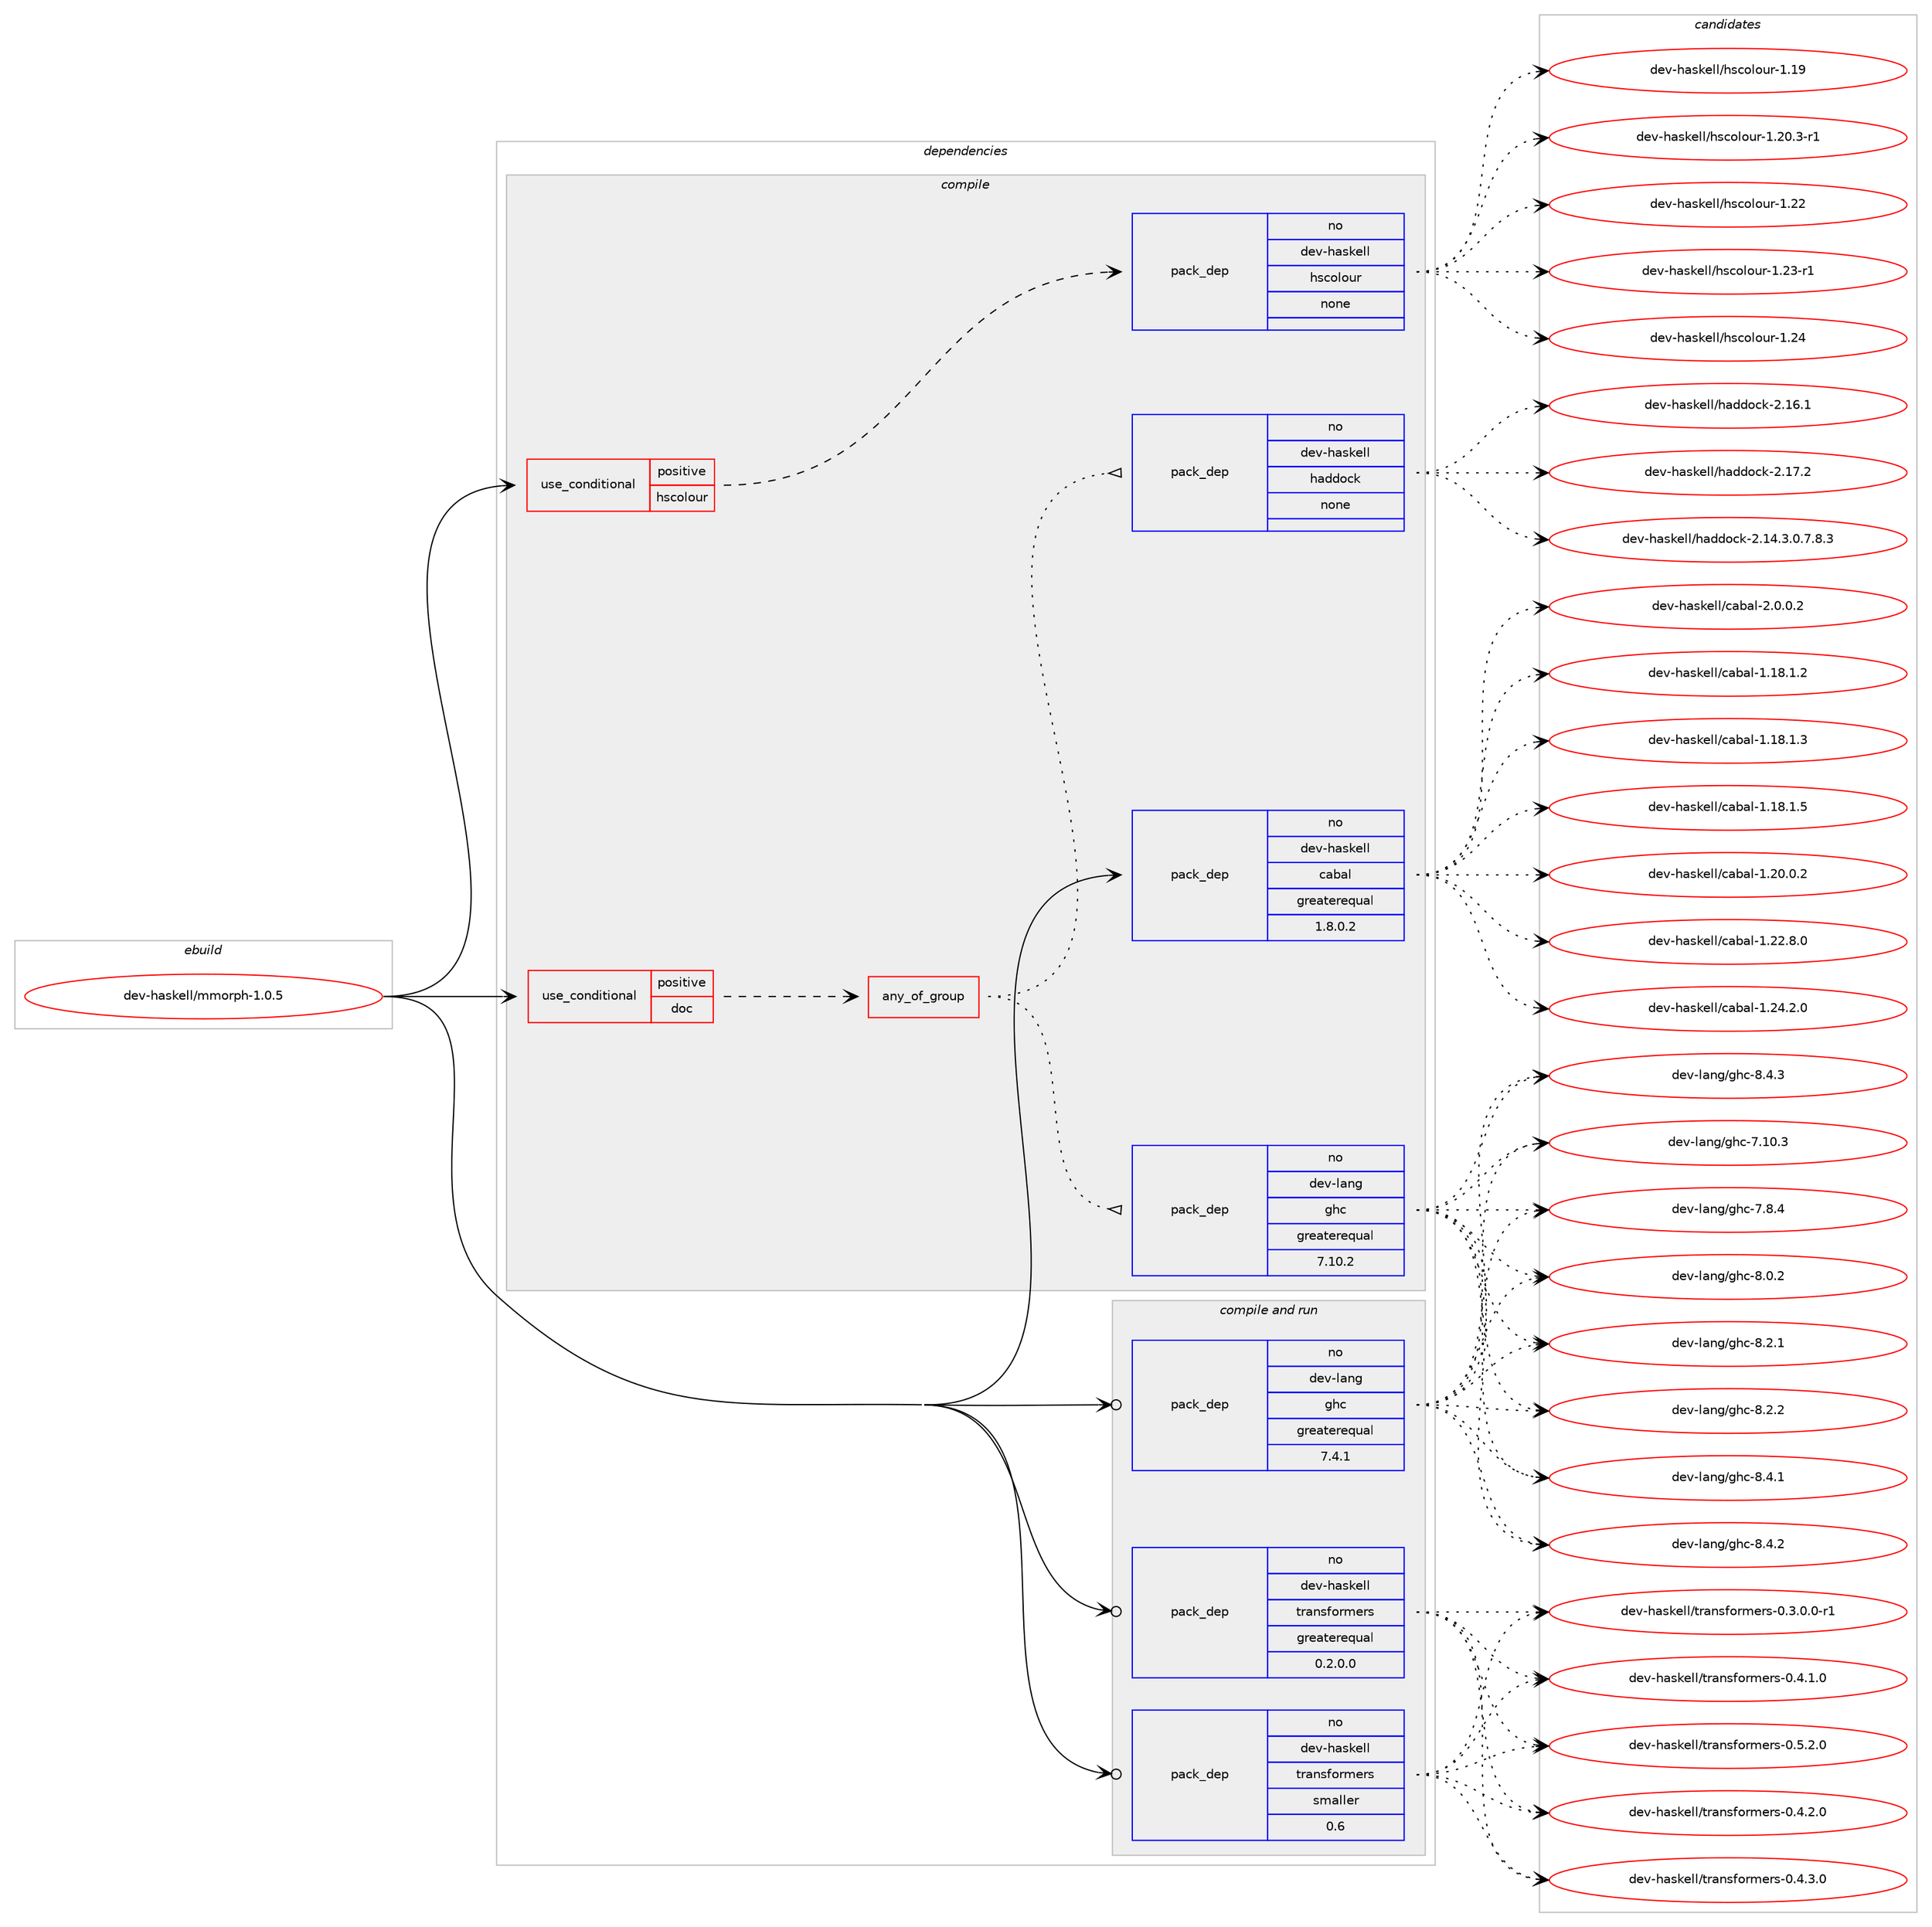 digraph prolog {

# *************
# Graph options
# *************

newrank=true;
concentrate=true;
compound=true;
graph [rankdir=LR,fontname=Helvetica,fontsize=10,ranksep=1.5];#, ranksep=2.5, nodesep=0.2];
edge  [arrowhead=vee];
node  [fontname=Helvetica,fontsize=10];

# **********
# The ebuild
# **********

subgraph cluster_leftcol {
color=gray;
rank=same;
label=<<i>ebuild</i>>;
id [label="dev-haskell/mmorph-1.0.5", color=red, width=4, href="../dev-haskell/mmorph-1.0.5.svg"];
}

# ****************
# The dependencies
# ****************

subgraph cluster_midcol {
color=gray;
label=<<i>dependencies</i>>;
subgraph cluster_compile {
fillcolor="#eeeeee";
style=filled;
label=<<i>compile</i>>;
subgraph cond360624 {
dependency1339075 [label=<<TABLE BORDER="0" CELLBORDER="1" CELLSPACING="0" CELLPADDING="4"><TR><TD ROWSPAN="3" CELLPADDING="10">use_conditional</TD></TR><TR><TD>positive</TD></TR><TR><TD>doc</TD></TR></TABLE>>, shape=none, color=red];
subgraph any21233 {
dependency1339076 [label=<<TABLE BORDER="0" CELLBORDER="1" CELLSPACING="0" CELLPADDING="4"><TR><TD CELLPADDING="10">any_of_group</TD></TR></TABLE>>, shape=none, color=red];subgraph pack956666 {
dependency1339077 [label=<<TABLE BORDER="0" CELLBORDER="1" CELLSPACING="0" CELLPADDING="4" WIDTH="220"><TR><TD ROWSPAN="6" CELLPADDING="30">pack_dep</TD></TR><TR><TD WIDTH="110">no</TD></TR><TR><TD>dev-haskell</TD></TR><TR><TD>haddock</TD></TR><TR><TD>none</TD></TR><TR><TD></TD></TR></TABLE>>, shape=none, color=blue];
}
dependency1339076:e -> dependency1339077:w [weight=20,style="dotted",arrowhead="oinv"];
subgraph pack956667 {
dependency1339078 [label=<<TABLE BORDER="0" CELLBORDER="1" CELLSPACING="0" CELLPADDING="4" WIDTH="220"><TR><TD ROWSPAN="6" CELLPADDING="30">pack_dep</TD></TR><TR><TD WIDTH="110">no</TD></TR><TR><TD>dev-lang</TD></TR><TR><TD>ghc</TD></TR><TR><TD>greaterequal</TD></TR><TR><TD>7.10.2</TD></TR></TABLE>>, shape=none, color=blue];
}
dependency1339076:e -> dependency1339078:w [weight=20,style="dotted",arrowhead="oinv"];
}
dependency1339075:e -> dependency1339076:w [weight=20,style="dashed",arrowhead="vee"];
}
id:e -> dependency1339075:w [weight=20,style="solid",arrowhead="vee"];
subgraph cond360625 {
dependency1339079 [label=<<TABLE BORDER="0" CELLBORDER="1" CELLSPACING="0" CELLPADDING="4"><TR><TD ROWSPAN="3" CELLPADDING="10">use_conditional</TD></TR><TR><TD>positive</TD></TR><TR><TD>hscolour</TD></TR></TABLE>>, shape=none, color=red];
subgraph pack956668 {
dependency1339080 [label=<<TABLE BORDER="0" CELLBORDER="1" CELLSPACING="0" CELLPADDING="4" WIDTH="220"><TR><TD ROWSPAN="6" CELLPADDING="30">pack_dep</TD></TR><TR><TD WIDTH="110">no</TD></TR><TR><TD>dev-haskell</TD></TR><TR><TD>hscolour</TD></TR><TR><TD>none</TD></TR><TR><TD></TD></TR></TABLE>>, shape=none, color=blue];
}
dependency1339079:e -> dependency1339080:w [weight=20,style="dashed",arrowhead="vee"];
}
id:e -> dependency1339079:w [weight=20,style="solid",arrowhead="vee"];
subgraph pack956669 {
dependency1339081 [label=<<TABLE BORDER="0" CELLBORDER="1" CELLSPACING="0" CELLPADDING="4" WIDTH="220"><TR><TD ROWSPAN="6" CELLPADDING="30">pack_dep</TD></TR><TR><TD WIDTH="110">no</TD></TR><TR><TD>dev-haskell</TD></TR><TR><TD>cabal</TD></TR><TR><TD>greaterequal</TD></TR><TR><TD>1.8.0.2</TD></TR></TABLE>>, shape=none, color=blue];
}
id:e -> dependency1339081:w [weight=20,style="solid",arrowhead="vee"];
}
subgraph cluster_compileandrun {
fillcolor="#eeeeee";
style=filled;
label=<<i>compile and run</i>>;
subgraph pack956670 {
dependency1339082 [label=<<TABLE BORDER="0" CELLBORDER="1" CELLSPACING="0" CELLPADDING="4" WIDTH="220"><TR><TD ROWSPAN="6" CELLPADDING="30">pack_dep</TD></TR><TR><TD WIDTH="110">no</TD></TR><TR><TD>dev-haskell</TD></TR><TR><TD>transformers</TD></TR><TR><TD>greaterequal</TD></TR><TR><TD>0.2.0.0</TD></TR></TABLE>>, shape=none, color=blue];
}
id:e -> dependency1339082:w [weight=20,style="solid",arrowhead="odotvee"];
subgraph pack956671 {
dependency1339083 [label=<<TABLE BORDER="0" CELLBORDER="1" CELLSPACING="0" CELLPADDING="4" WIDTH="220"><TR><TD ROWSPAN="6" CELLPADDING="30">pack_dep</TD></TR><TR><TD WIDTH="110">no</TD></TR><TR><TD>dev-haskell</TD></TR><TR><TD>transformers</TD></TR><TR><TD>smaller</TD></TR><TR><TD>0.6</TD></TR></TABLE>>, shape=none, color=blue];
}
id:e -> dependency1339083:w [weight=20,style="solid",arrowhead="odotvee"];
subgraph pack956672 {
dependency1339084 [label=<<TABLE BORDER="0" CELLBORDER="1" CELLSPACING="0" CELLPADDING="4" WIDTH="220"><TR><TD ROWSPAN="6" CELLPADDING="30">pack_dep</TD></TR><TR><TD WIDTH="110">no</TD></TR><TR><TD>dev-lang</TD></TR><TR><TD>ghc</TD></TR><TR><TD>greaterequal</TD></TR><TR><TD>7.4.1</TD></TR></TABLE>>, shape=none, color=blue];
}
id:e -> dependency1339084:w [weight=20,style="solid",arrowhead="odotvee"];
}
subgraph cluster_run {
fillcolor="#eeeeee";
style=filled;
label=<<i>run</i>>;
}
}

# **************
# The candidates
# **************

subgraph cluster_choices {
rank=same;
color=gray;
label=<<i>candidates</i>>;

subgraph choice956666 {
color=black;
nodesep=1;
choice1001011184510497115107101108108471049710010011199107455046495246514648465546564651 [label="dev-haskell/haddock-2.14.3.0.7.8.3", color=red, width=4,href="../dev-haskell/haddock-2.14.3.0.7.8.3.svg"];
choice100101118451049711510710110810847104971001001119910745504649544649 [label="dev-haskell/haddock-2.16.1", color=red, width=4,href="../dev-haskell/haddock-2.16.1.svg"];
choice100101118451049711510710110810847104971001001119910745504649554650 [label="dev-haskell/haddock-2.17.2", color=red, width=4,href="../dev-haskell/haddock-2.17.2.svg"];
dependency1339077:e -> choice1001011184510497115107101108108471049710010011199107455046495246514648465546564651:w [style=dotted,weight="100"];
dependency1339077:e -> choice100101118451049711510710110810847104971001001119910745504649544649:w [style=dotted,weight="100"];
dependency1339077:e -> choice100101118451049711510710110810847104971001001119910745504649554650:w [style=dotted,weight="100"];
}
subgraph choice956667 {
color=black;
nodesep=1;
choice1001011184510897110103471031049945554649484651 [label="dev-lang/ghc-7.10.3", color=red, width=4,href="../dev-lang/ghc-7.10.3.svg"];
choice10010111845108971101034710310499455546564652 [label="dev-lang/ghc-7.8.4", color=red, width=4,href="../dev-lang/ghc-7.8.4.svg"];
choice10010111845108971101034710310499455646484650 [label="dev-lang/ghc-8.0.2", color=red, width=4,href="../dev-lang/ghc-8.0.2.svg"];
choice10010111845108971101034710310499455646504649 [label="dev-lang/ghc-8.2.1", color=red, width=4,href="../dev-lang/ghc-8.2.1.svg"];
choice10010111845108971101034710310499455646504650 [label="dev-lang/ghc-8.2.2", color=red, width=4,href="../dev-lang/ghc-8.2.2.svg"];
choice10010111845108971101034710310499455646524649 [label="dev-lang/ghc-8.4.1", color=red, width=4,href="../dev-lang/ghc-8.4.1.svg"];
choice10010111845108971101034710310499455646524650 [label="dev-lang/ghc-8.4.2", color=red, width=4,href="../dev-lang/ghc-8.4.2.svg"];
choice10010111845108971101034710310499455646524651 [label="dev-lang/ghc-8.4.3", color=red, width=4,href="../dev-lang/ghc-8.4.3.svg"];
dependency1339078:e -> choice1001011184510897110103471031049945554649484651:w [style=dotted,weight="100"];
dependency1339078:e -> choice10010111845108971101034710310499455546564652:w [style=dotted,weight="100"];
dependency1339078:e -> choice10010111845108971101034710310499455646484650:w [style=dotted,weight="100"];
dependency1339078:e -> choice10010111845108971101034710310499455646504649:w [style=dotted,weight="100"];
dependency1339078:e -> choice10010111845108971101034710310499455646504650:w [style=dotted,weight="100"];
dependency1339078:e -> choice10010111845108971101034710310499455646524649:w [style=dotted,weight="100"];
dependency1339078:e -> choice10010111845108971101034710310499455646524650:w [style=dotted,weight="100"];
dependency1339078:e -> choice10010111845108971101034710310499455646524651:w [style=dotted,weight="100"];
}
subgraph choice956668 {
color=black;
nodesep=1;
choice100101118451049711510710110810847104115991111081111171144549464957 [label="dev-haskell/hscolour-1.19", color=red, width=4,href="../dev-haskell/hscolour-1.19.svg"];
choice10010111845104971151071011081084710411599111108111117114454946504846514511449 [label="dev-haskell/hscolour-1.20.3-r1", color=red, width=4,href="../dev-haskell/hscolour-1.20.3-r1.svg"];
choice100101118451049711510710110810847104115991111081111171144549465050 [label="dev-haskell/hscolour-1.22", color=red, width=4,href="../dev-haskell/hscolour-1.22.svg"];
choice1001011184510497115107101108108471041159911110811111711445494650514511449 [label="dev-haskell/hscolour-1.23-r1", color=red, width=4,href="../dev-haskell/hscolour-1.23-r1.svg"];
choice100101118451049711510710110810847104115991111081111171144549465052 [label="dev-haskell/hscolour-1.24", color=red, width=4,href="../dev-haskell/hscolour-1.24.svg"];
dependency1339080:e -> choice100101118451049711510710110810847104115991111081111171144549464957:w [style=dotted,weight="100"];
dependency1339080:e -> choice10010111845104971151071011081084710411599111108111117114454946504846514511449:w [style=dotted,weight="100"];
dependency1339080:e -> choice100101118451049711510710110810847104115991111081111171144549465050:w [style=dotted,weight="100"];
dependency1339080:e -> choice1001011184510497115107101108108471041159911110811111711445494650514511449:w [style=dotted,weight="100"];
dependency1339080:e -> choice100101118451049711510710110810847104115991111081111171144549465052:w [style=dotted,weight="100"];
}
subgraph choice956669 {
color=black;
nodesep=1;
choice10010111845104971151071011081084799979897108454946495646494650 [label="dev-haskell/cabal-1.18.1.2", color=red, width=4,href="../dev-haskell/cabal-1.18.1.2.svg"];
choice10010111845104971151071011081084799979897108454946495646494651 [label="dev-haskell/cabal-1.18.1.3", color=red, width=4,href="../dev-haskell/cabal-1.18.1.3.svg"];
choice10010111845104971151071011081084799979897108454946495646494653 [label="dev-haskell/cabal-1.18.1.5", color=red, width=4,href="../dev-haskell/cabal-1.18.1.5.svg"];
choice10010111845104971151071011081084799979897108454946504846484650 [label="dev-haskell/cabal-1.20.0.2", color=red, width=4,href="../dev-haskell/cabal-1.20.0.2.svg"];
choice10010111845104971151071011081084799979897108454946505046564648 [label="dev-haskell/cabal-1.22.8.0", color=red, width=4,href="../dev-haskell/cabal-1.22.8.0.svg"];
choice10010111845104971151071011081084799979897108454946505246504648 [label="dev-haskell/cabal-1.24.2.0", color=red, width=4,href="../dev-haskell/cabal-1.24.2.0.svg"];
choice100101118451049711510710110810847999798971084550464846484650 [label="dev-haskell/cabal-2.0.0.2", color=red, width=4,href="../dev-haskell/cabal-2.0.0.2.svg"];
dependency1339081:e -> choice10010111845104971151071011081084799979897108454946495646494650:w [style=dotted,weight="100"];
dependency1339081:e -> choice10010111845104971151071011081084799979897108454946495646494651:w [style=dotted,weight="100"];
dependency1339081:e -> choice10010111845104971151071011081084799979897108454946495646494653:w [style=dotted,weight="100"];
dependency1339081:e -> choice10010111845104971151071011081084799979897108454946504846484650:w [style=dotted,weight="100"];
dependency1339081:e -> choice10010111845104971151071011081084799979897108454946505046564648:w [style=dotted,weight="100"];
dependency1339081:e -> choice10010111845104971151071011081084799979897108454946505246504648:w [style=dotted,weight="100"];
dependency1339081:e -> choice100101118451049711510710110810847999798971084550464846484650:w [style=dotted,weight="100"];
}
subgraph choice956670 {
color=black;
nodesep=1;
choice1001011184510497115107101108108471161149711011510211111410910111411545484651464846484511449 [label="dev-haskell/transformers-0.3.0.0-r1", color=red, width=4,href="../dev-haskell/transformers-0.3.0.0-r1.svg"];
choice100101118451049711510710110810847116114971101151021111141091011141154548465246494648 [label="dev-haskell/transformers-0.4.1.0", color=red, width=4,href="../dev-haskell/transformers-0.4.1.0.svg"];
choice100101118451049711510710110810847116114971101151021111141091011141154548465246504648 [label="dev-haskell/transformers-0.4.2.0", color=red, width=4,href="../dev-haskell/transformers-0.4.2.0.svg"];
choice100101118451049711510710110810847116114971101151021111141091011141154548465246514648 [label="dev-haskell/transformers-0.4.3.0", color=red, width=4,href="../dev-haskell/transformers-0.4.3.0.svg"];
choice100101118451049711510710110810847116114971101151021111141091011141154548465346504648 [label="dev-haskell/transformers-0.5.2.0", color=red, width=4,href="../dev-haskell/transformers-0.5.2.0.svg"];
dependency1339082:e -> choice1001011184510497115107101108108471161149711011510211111410910111411545484651464846484511449:w [style=dotted,weight="100"];
dependency1339082:e -> choice100101118451049711510710110810847116114971101151021111141091011141154548465246494648:w [style=dotted,weight="100"];
dependency1339082:e -> choice100101118451049711510710110810847116114971101151021111141091011141154548465246504648:w [style=dotted,weight="100"];
dependency1339082:e -> choice100101118451049711510710110810847116114971101151021111141091011141154548465246514648:w [style=dotted,weight="100"];
dependency1339082:e -> choice100101118451049711510710110810847116114971101151021111141091011141154548465346504648:w [style=dotted,weight="100"];
}
subgraph choice956671 {
color=black;
nodesep=1;
choice1001011184510497115107101108108471161149711011510211111410910111411545484651464846484511449 [label="dev-haskell/transformers-0.3.0.0-r1", color=red, width=4,href="../dev-haskell/transformers-0.3.0.0-r1.svg"];
choice100101118451049711510710110810847116114971101151021111141091011141154548465246494648 [label="dev-haskell/transformers-0.4.1.0", color=red, width=4,href="../dev-haskell/transformers-0.4.1.0.svg"];
choice100101118451049711510710110810847116114971101151021111141091011141154548465246504648 [label="dev-haskell/transformers-0.4.2.0", color=red, width=4,href="../dev-haskell/transformers-0.4.2.0.svg"];
choice100101118451049711510710110810847116114971101151021111141091011141154548465246514648 [label="dev-haskell/transformers-0.4.3.0", color=red, width=4,href="../dev-haskell/transformers-0.4.3.0.svg"];
choice100101118451049711510710110810847116114971101151021111141091011141154548465346504648 [label="dev-haskell/transformers-0.5.2.0", color=red, width=4,href="../dev-haskell/transformers-0.5.2.0.svg"];
dependency1339083:e -> choice1001011184510497115107101108108471161149711011510211111410910111411545484651464846484511449:w [style=dotted,weight="100"];
dependency1339083:e -> choice100101118451049711510710110810847116114971101151021111141091011141154548465246494648:w [style=dotted,weight="100"];
dependency1339083:e -> choice100101118451049711510710110810847116114971101151021111141091011141154548465246504648:w [style=dotted,weight="100"];
dependency1339083:e -> choice100101118451049711510710110810847116114971101151021111141091011141154548465246514648:w [style=dotted,weight="100"];
dependency1339083:e -> choice100101118451049711510710110810847116114971101151021111141091011141154548465346504648:w [style=dotted,weight="100"];
}
subgraph choice956672 {
color=black;
nodesep=1;
choice1001011184510897110103471031049945554649484651 [label="dev-lang/ghc-7.10.3", color=red, width=4,href="../dev-lang/ghc-7.10.3.svg"];
choice10010111845108971101034710310499455546564652 [label="dev-lang/ghc-7.8.4", color=red, width=4,href="../dev-lang/ghc-7.8.4.svg"];
choice10010111845108971101034710310499455646484650 [label="dev-lang/ghc-8.0.2", color=red, width=4,href="../dev-lang/ghc-8.0.2.svg"];
choice10010111845108971101034710310499455646504649 [label="dev-lang/ghc-8.2.1", color=red, width=4,href="../dev-lang/ghc-8.2.1.svg"];
choice10010111845108971101034710310499455646504650 [label="dev-lang/ghc-8.2.2", color=red, width=4,href="../dev-lang/ghc-8.2.2.svg"];
choice10010111845108971101034710310499455646524649 [label="dev-lang/ghc-8.4.1", color=red, width=4,href="../dev-lang/ghc-8.4.1.svg"];
choice10010111845108971101034710310499455646524650 [label="dev-lang/ghc-8.4.2", color=red, width=4,href="../dev-lang/ghc-8.4.2.svg"];
choice10010111845108971101034710310499455646524651 [label="dev-lang/ghc-8.4.3", color=red, width=4,href="../dev-lang/ghc-8.4.3.svg"];
dependency1339084:e -> choice1001011184510897110103471031049945554649484651:w [style=dotted,weight="100"];
dependency1339084:e -> choice10010111845108971101034710310499455546564652:w [style=dotted,weight="100"];
dependency1339084:e -> choice10010111845108971101034710310499455646484650:w [style=dotted,weight="100"];
dependency1339084:e -> choice10010111845108971101034710310499455646504649:w [style=dotted,weight="100"];
dependency1339084:e -> choice10010111845108971101034710310499455646504650:w [style=dotted,weight="100"];
dependency1339084:e -> choice10010111845108971101034710310499455646524649:w [style=dotted,weight="100"];
dependency1339084:e -> choice10010111845108971101034710310499455646524650:w [style=dotted,weight="100"];
dependency1339084:e -> choice10010111845108971101034710310499455646524651:w [style=dotted,weight="100"];
}
}

}
